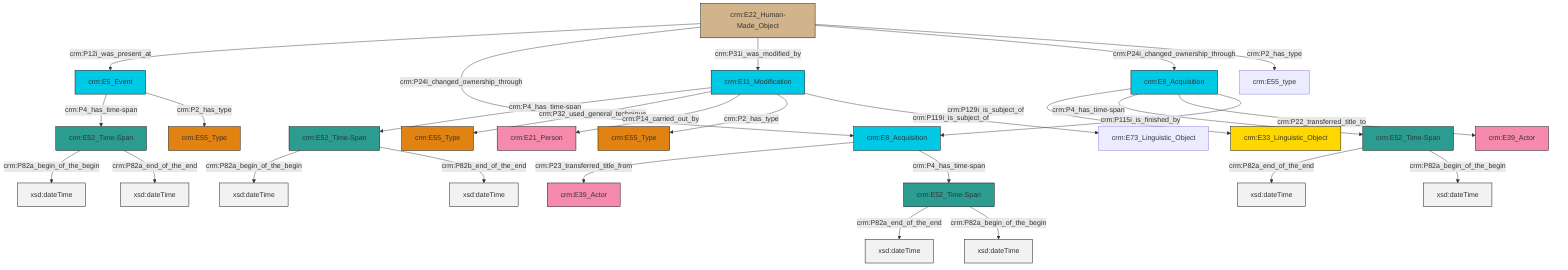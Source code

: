 graph TD
classDef Literal fill:#f2f2f2,stroke:#000000;
classDef CRM_Entity fill:#FFFFFF,stroke:#000000;
classDef Temporal_Entity fill:#00C9E6, stroke:#000000;
classDef Type fill:#E18312, stroke:#000000;
classDef Time-Span fill:#2C9C91, stroke:#000000;
classDef Appellation fill:#FFEB7F, stroke:#000000;
classDef Place fill:#008836, stroke:#000000;
classDef Persistent_Item fill:#B266B2, stroke:#000000;
classDef Conceptual_Object fill:#FFD700, stroke:#000000;
classDef Physical_Thing fill:#D2B48C, stroke:#000000;
classDef Actor fill:#f58aad, stroke:#000000;
classDef PC_Classes fill:#4ce600, stroke:#000000;
classDef Multi fill:#cccccc,stroke:#000000;

0["crm:E22_Human-Made_Object"]:::Physical_Thing -->|crm:P12i_was_present_at| 1["crm:E5_Event"]:::Temporal_Entity
1["crm:E5_Event"]:::Temporal_Entity -->|crm:P4_has_time-span| 2["crm:E52_Time-Span"]:::Time-Span
6["crm:E52_Time-Span"]:::Time-Span -->|crm:P82a_begin_of_the_begin| 7[xsd:dateTime]:::Literal
12["crm:E8_Acquisition"]:::Temporal_Entity -->|crm:P129i_is_subject_of| 13["crm:E33_Linguistic_Object"]:::Conceptual_Object
14["crm:E52_Time-Span"]:::Time-Span -->|crm:P82a_end_of_the_end| 15[xsd:dateTime]:::Literal
2["crm:E52_Time-Span"]:::Time-Span -->|crm:P82a_begin_of_the_begin| 20[xsd:dateTime]:::Literal
21["crm:E11_Modification"]:::Temporal_Entity -->|crm:P4_has_time-span| 6["crm:E52_Time-Span"]:::Time-Span
0["crm:E22_Human-Made_Object"]:::Physical_Thing -->|crm:P24i_changed_ownership_through| 4["crm:E8_Acquisition"]:::Temporal_Entity
10["crm:E52_Time-Span"]:::Time-Span -->|crm:P82a_end_of_the_end| 27[xsd:dateTime]:::Literal
0["crm:E22_Human-Made_Object"]:::Physical_Thing -->|crm:P31i_was_modified_by| 21["crm:E11_Modification"]:::Temporal_Entity
21["crm:E11_Modification"]:::Temporal_Entity -->|crm:P32_used_general_technique| 17["crm:E55_Type"]:::Type
21["crm:E11_Modification"]:::Temporal_Entity -->|crm:P14_carried_out_by| 28["crm:E21_Person"]:::Actor
2["crm:E52_Time-Span"]:::Time-Span -->|crm:P82a_end_of_the_end| 33[xsd:dateTime]:::Literal
0["crm:E22_Human-Made_Object"]:::Physical_Thing -->|crm:P24i_changed_ownership_through| 12["crm:E8_Acquisition"]:::Temporal_Entity
14["crm:E52_Time-Span"]:::Time-Span -->|crm:P82a_begin_of_the_begin| 36[xsd:dateTime]:::Literal
6["crm:E52_Time-Span"]:::Time-Span -->|crm:P82b_end_of_the_end| 37[xsd:dateTime]:::Literal
4["crm:E8_Acquisition"]:::Temporal_Entity -->|crm:P23_transferred_title_from| 25["crm:E39_Actor"]:::Actor
12["crm:E8_Acquisition"]:::Temporal_Entity -->|crm:P4_has_time-span| 10["crm:E52_Time-Span"]:::Time-Span
12["crm:E8_Acquisition"]:::Temporal_Entity -->|crm:P22_transferred_title_to| 8["crm:E39_Actor"]:::Actor
4["crm:E8_Acquisition"]:::Temporal_Entity -->|crm:P4_has_time-span| 14["crm:E52_Time-Span"]:::Time-Span
12["crm:E8_Acquisition"]:::Temporal_Entity -->|crm:P115i_is_finished_by| 4["crm:E8_Acquisition"]:::Temporal_Entity
0["crm:E22_Human-Made_Object"]:::Physical_Thing -->|crm:P2_has_type| 30["crm:E55_type"]:::Default
10["crm:E52_Time-Span"]:::Time-Span -->|crm:P82a_begin_of_the_begin| 40[xsd:dateTime]:::Literal
1["crm:E5_Event"]:::Temporal_Entity -->|crm:P2_has_type| 23["crm:E55_Type"]:::Type
21["crm:E11_Modification"]:::Temporal_Entity -->|crm:P2_has_type| 38["crm:E55_Type"]:::Type
21["crm:E11_Modification"]:::Temporal_Entity -->|crm:P119i_is_subject_of| 34["crm:E73_Linguistic_Object"]:::Default